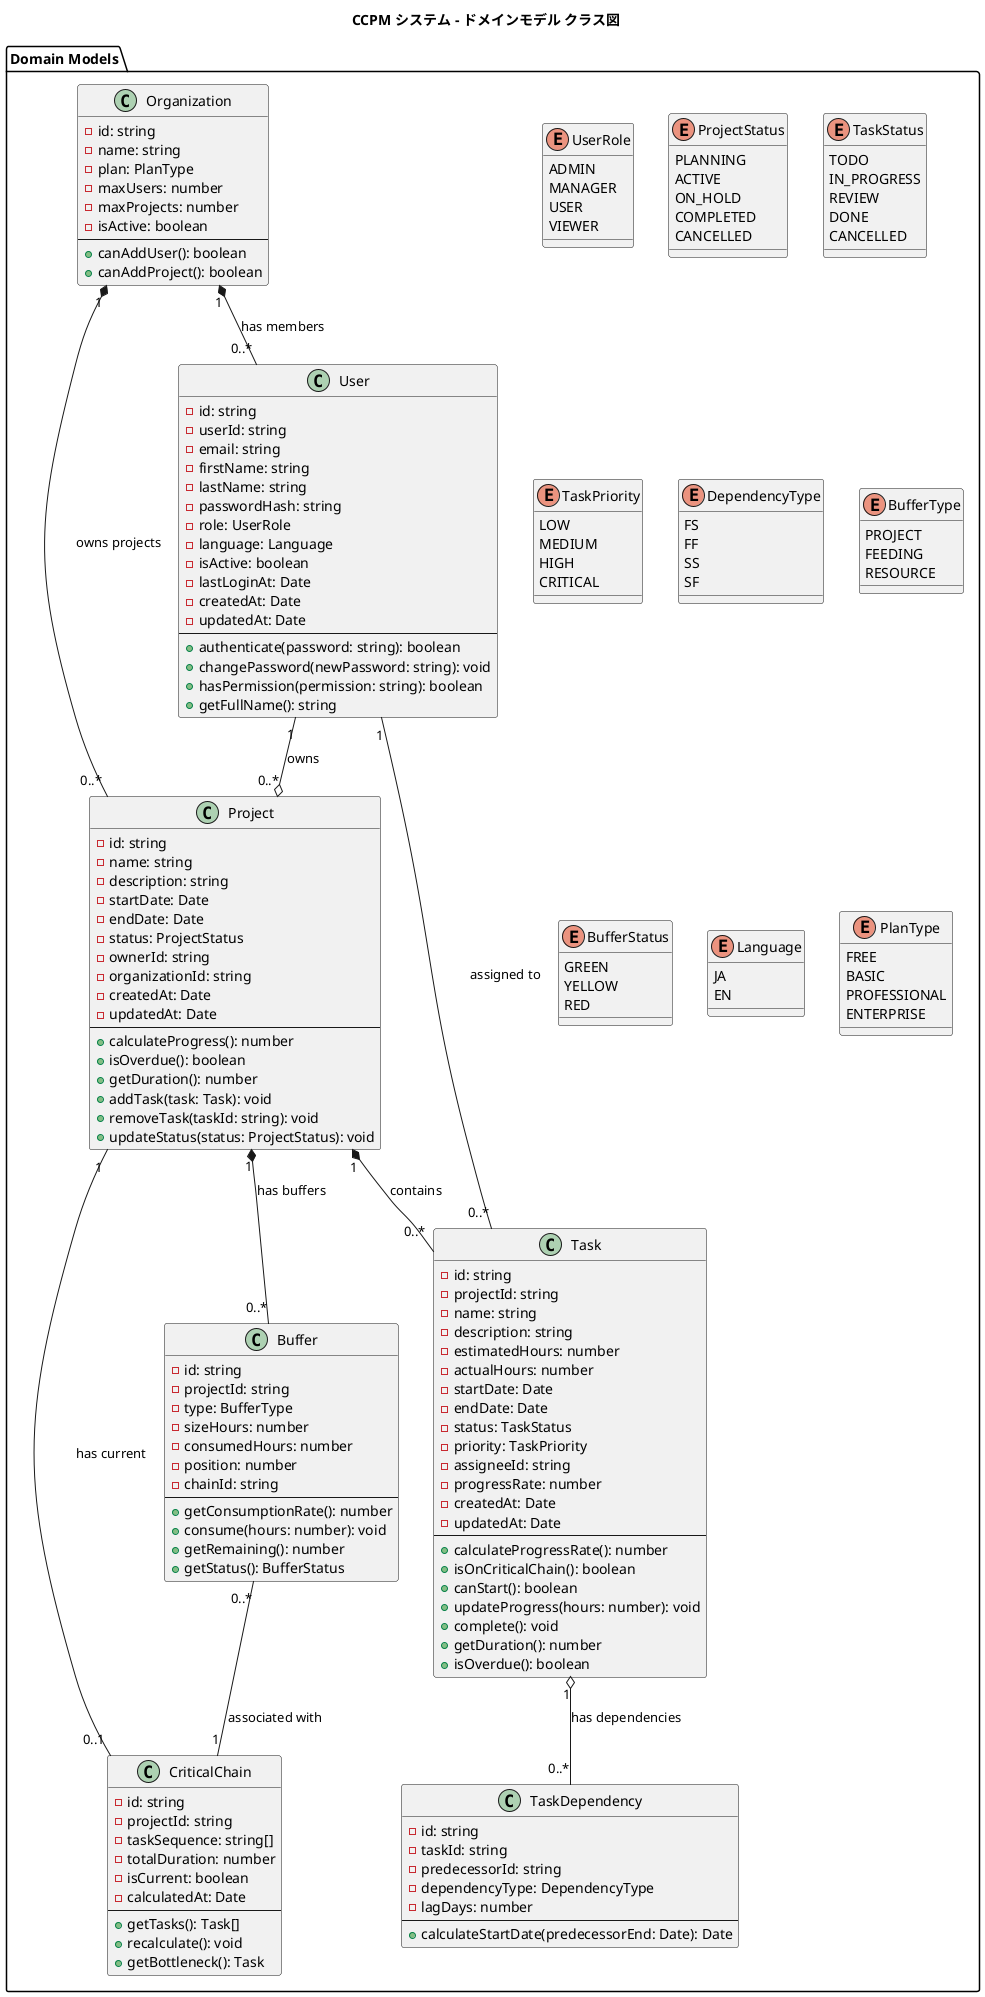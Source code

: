@startuml Domain Models Class Diagram
title CCPM システム - ドメインモデル クラス図

package "Domain Models" {
    class User {
        - id: string
        - userId: string
        - email: string
        - firstName: string
        - lastName: string
        - passwordHash: string
        - role: UserRole
        - language: Language
        - isActive: boolean
        - lastLoginAt: Date
        - createdAt: Date
        - updatedAt: Date
        --
        + authenticate(password: string): boolean
        + changePassword(newPassword: string): void
        + hasPermission(permission: string): boolean
        + getFullName(): string
    }

    class Project {
        - id: string
        - name: string
        - description: string
        - startDate: Date
        - endDate: Date
        - status: ProjectStatus
        - ownerId: string
        - organizationId: string
        - createdAt: Date
        - updatedAt: Date
        --
        + calculateProgress(): number
        + isOverdue(): boolean
        + getDuration(): number
        + addTask(task: Task): void
        + removeTask(taskId: string): void
        + updateStatus(status: ProjectStatus): void
    }

    class Task {
        - id: string
        - projectId: string
        - name: string
        - description: string
        - estimatedHours: number
        - actualHours: number
        - startDate: Date
        - endDate: Date
        - status: TaskStatus
        - priority: TaskPriority
        - assigneeId: string
        - progressRate: number
        - createdAt: Date
        - updatedAt: Date
        --
        + calculateProgressRate(): number
        + isOnCriticalChain(): boolean
        + canStart(): boolean
        + updateProgress(hours: number): void
        + complete(): void
        + getDuration(): number
        + isOverdue(): boolean
    }

    class TaskDependency {
        - id: string
        - taskId: string
        - predecessorId: string
        - dependencyType: DependencyType
        - lagDays: number
        --
        + calculateStartDate(predecessorEnd: Date): Date
    }

    class CriticalChain {
        - id: string
        - projectId: string
        - taskSequence: string[]
        - totalDuration: number
        - isCurrent: boolean
        - calculatedAt: Date
        --
        + getTasks(): Task[]
        + recalculate(): void
        + getBottleneck(): Task
    }

    class Buffer {
        - id: string
        - projectId: string
        - type: BufferType
        - sizeHours: number
        - consumedHours: number
        - position: number
        - chainId: string
        --
        + getConsumptionRate(): number
        + consume(hours: number): void
        + getRemaining(): number
        + getStatus(): BufferStatus
    }

    class Organization {
        - id: string
        - name: string
        - plan: PlanType
        - maxUsers: number
        - maxProjects: number
        - isActive: boolean
        --
        + canAddUser(): boolean
        + canAddProject(): boolean
    }

    enum UserRole {
        ADMIN
        MANAGER
        USER
        VIEWER
    }

    enum ProjectStatus {
        PLANNING
        ACTIVE
        ON_HOLD
        COMPLETED
        CANCELLED
    }

    enum TaskStatus {
        TODO
        IN_PROGRESS
        REVIEW
        DONE
        CANCELLED
    }

    enum TaskPriority {
        LOW
        MEDIUM
        HIGH
        CRITICAL
    }

    enum DependencyType {
        FS
        FF
        SS
        SF
    }

    enum BufferType {
        PROJECT
        FEEDING
        RESOURCE
    }

    enum BufferStatus {
        GREEN
        YELLOW
        RED
    }

    enum Language {
        JA
        EN
    }

    enum PlanType {
        FREE
        BASIC
        PROFESSIONAL
        ENTERPRISE
    }

    ' Relationships
    User "1" --o "0..*" Project : owns
    Project "1" *-- "0..*" Task : contains
    Task "1" o-- "0..*" TaskDependency : has dependencies
    Task "0..*" -- "1" User : assigned to
    Project "1" -- "0..1" CriticalChain : has current
    Project "1" *-- "0..*" Buffer : has buffers
    Buffer "0..*" -- "1" CriticalChain : associated with
    Organization "1" *-- "0..*" User : has members
    Organization "1" *-- "0..*" Project : owns projects
}

@enduml